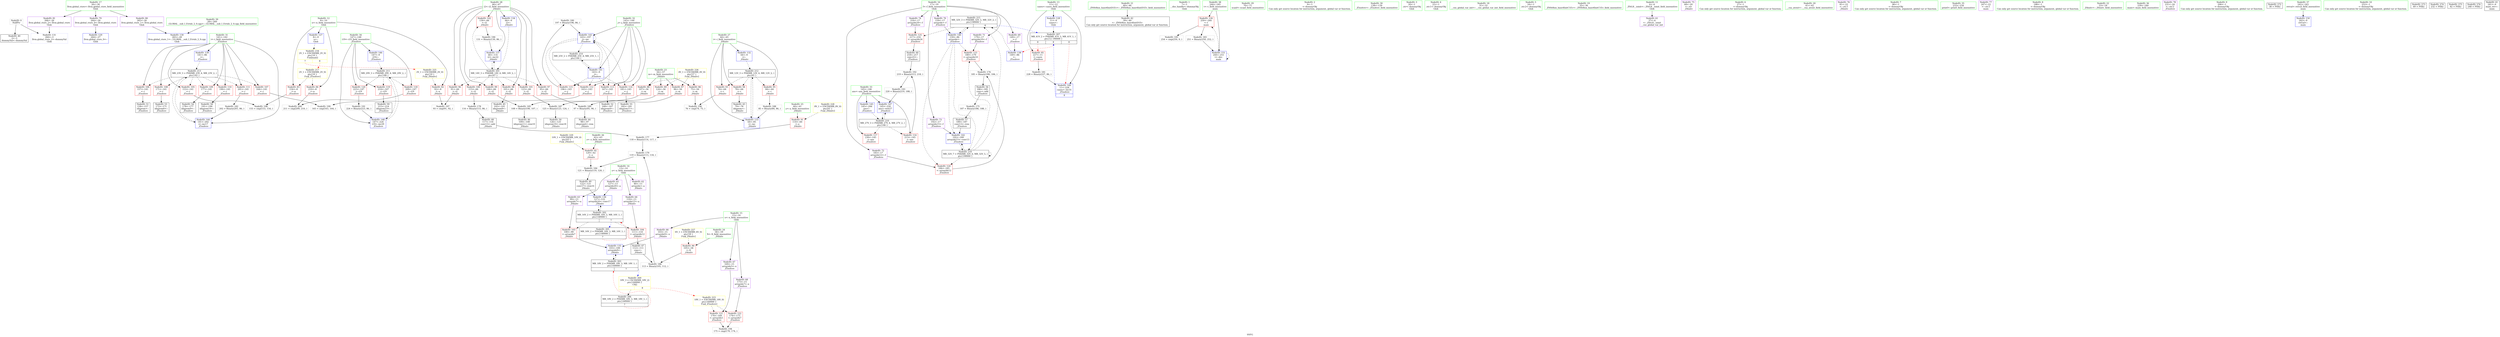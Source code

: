digraph "SVFG" {
	label="SVFG";

	Node0x5651b2cdbd80 [shape=record,color=grey,label="{NodeID: 0\nNullPtr}"];
	Node0x5651b2cdbd80 -> Node0x5651b2cf5a30[style=solid];
	Node0x5651b2cdbd80 -> Node0x5651b2cfc610[style=solid];
	Node0x5651b2cff030 [shape=record,color=grey,label="{NodeID: 180\n197 = Binary(196, 86, )\n}"];
	Node0x5651b2cff030 -> Node0x5651b2cfd000[style=solid];
	Node0x5651b2cf61e0 [shape=record,color=red,label="{NodeID: 97\n95\<--66\n\<--i2\n_Z4initv\n}"];
	Node0x5651b2cf61e0 -> Node0x5651b2cffdb0[style=solid];
	Node0x5651b2cf42e0 [shape=record,color=green,label="{NodeID: 14\n13\<--14\na\<--a_field_insensitive\nGlob }"];
	Node0x5651b2cf42e0 -> Node0x5651b2cf7c90[style=solid];
	Node0x5651b2cf42e0 -> Node0x5651b2cf7d60[style=solid];
	Node0x5651b2cf42e0 -> Node0x5651b2cf7e30[style=solid];
	Node0x5651b2cf42e0 -> Node0x5651b2cf7f00[style=solid];
	Node0x5651b2cf9c80 [shape=record,color=grey,label="{NodeID: 194\n175 = cmp(170, 174, )\n}"];
	Node0x5651b2cf6d40 [shape=record,color=red,label="{NodeID: 111\n201\<--141\n\<--i\n_Z5solvev\n}"];
	Node0x5651b2cf6d40 -> Node0x5651b2cff330[style=solid];
	Node0x5651b2cf4f80 [shape=record,color=green,label="{NodeID: 28\n66\<--67\ni2\<--i2_field_insensitive\n_Z4initv\n}"];
	Node0x5651b2cf4f80 -> Node0x5651b2cf6110[style=solid];
	Node0x5651b2cf4f80 -> Node0x5651b2cf61e0[style=solid];
	Node0x5651b2cf4f80 -> Node0x5651b2cf62b0[style=solid];
	Node0x5651b2cf4f80 -> Node0x5651b2cf6380[style=solid];
	Node0x5651b2cf4f80 -> Node0x5651b2cf6450[style=solid];
	Node0x5651b2cf4f80 -> Node0x5651b2cf6520[style=solid];
	Node0x5651b2cf4f80 -> Node0x5651b2cf65f0[style=solid];
	Node0x5651b2cf4f80 -> Node0x5651b2cfc8b0[style=solid];
	Node0x5651b2cf4f80 -> Node0x5651b2cfcb20[style=solid];
	Node0x5651b2cfc070 [shape=record,color=red,label="{NodeID: 125\n217\<--216\n\<--arrayidx24\n_Z5solvev\n}"];
	Node0x5651b2cfc070 -> Node0x5651b2cf7af0[style=solid];
	Node0x5651b2cf5c00 [shape=record,color=black,label="{NodeID: 42\n39\<--40\n\<--_ZNSt8ios_base4InitD1Ev\nCan only get source location for instruction, argument, global var or function.}"];
	Node0x5651b2cfccc0 [shape=record,color=blue,label="{NodeID: 139\n141\<--86\ni\<--\n_Z5solvev\n}"];
	Node0x5651b2cfccc0 -> Node0x5651b2d0c6d0[style=dashed];
	Node0x5651b2cf77b0 [shape=record,color=black,label="{NodeID: 56\n186\<--185\nconv\<--add\n_Z5solvev\n}"];
	Node0x5651b2cf77b0 -> Node0x5651b2cfe8b0[style=solid];
	Node0x5651b2cf8310 [shape=record,color=purple,label="{NodeID: 70\n159\<--17\narrayidx\<--f\n_Z5solvev\n}"];
	Node0x5651b2cf8310 -> Node0x5651b2cfcd90[style=solid];
	Node0x5651b2cf8f00 [shape=record,color=red,label="{NodeID: 84\n210\<--8\n\<--n\n_Z5solvev\n}"];
	Node0x5651b2cf8f00 -> Node0x5651b2cfa580[style=solid];
	Node0x5651b2cee310 [shape=record,color=green,label="{NodeID: 1\n7\<--1\n__dso_handle\<--dummyObj\nGlob }"];
	Node0x5651b2cff1b0 [shape=record,color=grey,label="{NodeID: 181\n228 = Binary(227, 86, )\n}"];
	Node0x5651b2cff1b0 -> Node0x5651b2cfd4e0[style=solid];
	Node0x5651b2cf62b0 [shape=record,color=red,label="{NodeID: 98\n101\<--66\n\<--i2\n_Z4initv\n}"];
	Node0x5651b2cf62b0 -> Node0x5651b2cf5ea0[style=solid];
	Node0x5651b2cf4370 [shape=record,color=green,label="{NodeID: 15\n15\<--16\nx\<--x_field_insensitive\nGlob }"];
	Node0x5651b2cf4370 -> Node0x5651b2cf7fd0[style=solid];
	Node0x5651b2cf4370 -> Node0x5651b2cf80a0[style=solid];
	Node0x5651b2cf4370 -> Node0x5651b2cf8170[style=solid];
	Node0x5651b2cf9e00 [shape=record,color=grey,label="{NodeID: 195\n254 = cmp(250, 9, )\n}"];
	Node0x5651b2cf6e10 [shape=record,color=red,label="{NodeID: 112\n163\<--143\n\<--j\n_Z5solvev\n}"];
	Node0x5651b2cf6e10 -> Node0x5651b2cfa400[style=solid];
	Node0x5651b2cf5050 [shape=record,color=green,label="{NodeID: 29\n70\<--71\nscanf\<--scanf_field_insensitive\n}"];
	Node0x5651b2cfc140 [shape=record,color=red,label="{NodeID: 126\n250\<--244\n\<--t\nmain\n}"];
	Node0x5651b2cfc140 -> Node0x5651b2cff4b0[style=solid];
	Node0x5651b2cfc140 -> Node0x5651b2cf9e00[style=solid];
	Node0x5651b2cf5d00 [shape=record,color=black,label="{NodeID: 43\n79\<--78\nidxprom\<--\n_Z4initv\n}"];
	Node0x5651b2d0ea50 [shape=record,color=yellow,style=double,label="{NodeID: 223\n18V_1 = ENCHI(MR_18V_0)\npts\{160000 \}\nFun[_Z5solvev]}"];
	Node0x5651b2d0ea50 -> Node0x5651b2cfbd30[style=dashed];
	Node0x5651b2d0ea50 -> Node0x5651b2cfbe00[style=dashed];
	Node0x5651b2cfcd90 [shape=record,color=blue,label="{NodeID: 140\n159\<--86\narrayidx\<--\n_Z5solvev\n}"];
	Node0x5651b2cfcd90 -> Node0x5651b2cfbed0[style=dashed];
	Node0x5651b2cfcd90 -> Node0x5651b2cfbfa0[style=dashed];
	Node0x5651b2cfcd90 -> Node0x5651b2cfcf30[style=dashed];
	Node0x5651b2cfcd90 -> Node0x5651b2d0d0d0[style=dashed];
	Node0x5651b2cfcd90 -> Node0x5651b2d0d5d0[style=dashed];
	Node0x5651b2cf7880 [shape=record,color=black,label="{NodeID: 57\n189\<--187\nconv13\<--rem\n_Z5solvev\n}"];
	Node0x5651b2cf7880 -> Node0x5651b2cfcf30[style=solid];
	Node0x5651b2cf83e0 [shape=record,color=purple,label="{NodeID: 71\n179\<--17\narrayidx10\<--f\n_Z5solvev\n}"];
	Node0x5651b2cf83e0 -> Node0x5651b2cfbed0[style=solid];
	Node0x5651b2cf8fd0 [shape=record,color=red,label="{NodeID: 85\n227\<--11\n\<--cases\n_Z5solvev\n}"];
	Node0x5651b2cf8fd0 -> Node0x5651b2cff1b0[style=solid];
	Node0x5651b2ced030 [shape=record,color=green,label="{NodeID: 2\n9\<--1\n\<--dummyObj\nCan only get source location for instruction, argument, global var or function.}"];
	Node0x5651b2cff330 [shape=record,color=grey,label="{NodeID: 182\n202 = Binary(201, 86, )\n}"];
	Node0x5651b2cff330 -> Node0x5651b2cfd0d0[style=solid];
	Node0x5651b2cf6380 [shape=record,color=red,label="{NodeID: 99\n106\<--66\n\<--i2\n_Z4initv\n}"];
	Node0x5651b2cf6380 -> Node0x5651b2cff7b0[style=solid];
	Node0x5651b2cf4470 [shape=record,color=green,label="{NodeID: 16\n17\<--19\nf\<--f_field_insensitive\nGlob }"];
	Node0x5651b2cf4470 -> Node0x5651b2cf8240[style=solid];
	Node0x5651b2cf4470 -> Node0x5651b2cf8310[style=solid];
	Node0x5651b2cf4470 -> Node0x5651b2cf83e0[style=solid];
	Node0x5651b2cf4470 -> Node0x5651b2cf84b0[style=solid];
	Node0x5651b2cf4470 -> Node0x5651b2cf8580[style=solid];
	Node0x5651b2cf4470 -> Node0x5651b2cf8650[style=solid];
	Node0x5651b2cf9f80 [shape=record,color=grey,label="{NodeID: 196\n76 = cmp(74, 75, )\n}"];
	Node0x5651b2cf6ee0 [shape=record,color=red,label="{NodeID: 113\n167\<--143\n\<--j\n_Z5solvev\n}"];
	Node0x5651b2cf6ee0 -> Node0x5651b2cf7470[style=solid];
	Node0x5651b2cf5150 [shape=record,color=green,label="{NodeID: 30\n138\<--139\n_Z5solvev\<--_Z5solvev_field_insensitive\n}"];
	Node0x5651b2d0b7d0 [shape=record,color=black,label="{NodeID: 210\nMR_27V_3 = PHI(MR_27V_4, MR_27V_2, )\npts\{146 \}\n}"];
	Node0x5651b2d0b7d0 -> Node0x5651b2cfb920[style=dashed];
	Node0x5651b2d0b7d0 -> Node0x5651b2cfb9f0[style=dashed];
	Node0x5651b2d0b7d0 -> Node0x5651b2cfd340[style=dashed];
	Node0x5651b2cfc210 [shape=record,color=blue,label="{NodeID: 127\n8\<--9\nn\<--\nGlob }"];
	Node0x5651b2cfc210 -> Node0x5651b2d0fc30[style=dashed];
	Node0x5651b2cf5dd0 [shape=record,color=black,label="{NodeID: 44\n98\<--97\nidxprom6\<--rem\n_Z4initv\n}"];
	Node0x5651b2cfce60 [shape=record,color=blue,label="{NodeID: 141\n143\<--9\nj\<--\n_Z5solvev\n}"];
	Node0x5651b2cfce60 -> Node0x5651b2cf6e10[style=dashed];
	Node0x5651b2cfce60 -> Node0x5651b2cf6ee0[style=dashed];
	Node0x5651b2cfce60 -> Node0x5651b2cf6fb0[style=dashed];
	Node0x5651b2cfce60 -> Node0x5651b2cf7080[style=dashed];
	Node0x5651b2cfce60 -> Node0x5651b2cfd000[style=dashed];
	Node0x5651b2cfce60 -> Node0x5651b2d0cbd0[style=dashed];
	Node0x5651b2cf7950 [shape=record,color=black,label="{NodeID: 58\n191\<--190\nidxprom14\<--\n_Z5solvev\n}"];
	Node0x5651b2cf84b0 [shape=record,color=purple,label="{NodeID: 72\n183\<--17\narrayidx12\<--f\n_Z5solvev\n}"];
	Node0x5651b2cf84b0 -> Node0x5651b2cfbfa0[style=solid];
	Node0x5651b2cf90a0 [shape=record,color=red,label="{NodeID: 86\n75\<--56\n\<--m\n_Z4initv\n}"];
	Node0x5651b2cf90a0 -> Node0x5651b2cf9f80[style=solid];
	Node0x5651b2cf34b0 [shape=record,color=green,label="{NodeID: 3\n20\<--1\n.str\<--dummyObj\nGlob }"];
	Node0x5651b2cff4b0 [shape=record,color=grey,label="{NodeID: 183\n251 = Binary(250, 252, )\n}"];
	Node0x5651b2cff4b0 -> Node0x5651b2cfd680[style=solid];
	Node0x5651b2cf6450 [shape=record,color=red,label="{NodeID: 100\n115\<--66\n\<--i2\n_Z4initv\n}"];
	Node0x5651b2cf6450 -> Node0x5651b2cfed30[style=solid];
	Node0x5651b2cf4570 [shape=record,color=green,label="{NodeID: 17\n26\<--30\nllvm.global_ctors\<--llvm.global_ctors_field_insensitive\nGlob }"];
	Node0x5651b2cf4570 -> Node0x5651b2cf8a60[style=solid];
	Node0x5651b2cf4570 -> Node0x5651b2cf8b60[style=solid];
	Node0x5651b2cf4570 -> Node0x5651b2cf8c60[style=solid];
	Node0x5651b2cfa100 [shape=record,color=grey,label="{NodeID: 197\n93 = cmp(91, 92, )\n}"];
	Node0x5651b2cf6fb0 [shape=record,color=red,label="{NodeID: 114\n181\<--143\n\<--j\n_Z5solvev\n}"];
	Node0x5651b2cf6fb0 -> Node0x5651b2cf76e0[style=solid];
	Node0x5651b2cf5250 [shape=record,color=green,label="{NodeID: 31\n141\<--142\ni\<--i_field_insensitive\n_Z5solvev\n}"];
	Node0x5651b2cf5250 -> Node0x5651b2cf6860[style=solid];
	Node0x5651b2cf5250 -> Node0x5651b2cf6930[style=solid];
	Node0x5651b2cf5250 -> Node0x5651b2cf6a00[style=solid];
	Node0x5651b2cf5250 -> Node0x5651b2cf6ad0[style=solid];
	Node0x5651b2cf5250 -> Node0x5651b2cf6ba0[style=solid];
	Node0x5651b2cf5250 -> Node0x5651b2cf6c70[style=solid];
	Node0x5651b2cf5250 -> Node0x5651b2cf6d40[style=solid];
	Node0x5651b2cf5250 -> Node0x5651b2cfccc0[style=solid];
	Node0x5651b2cf5250 -> Node0x5651b2cfd0d0[style=solid];
	Node0x5651b2d0bcd0 [shape=record,color=black,label="{NodeID: 211\nMR_29V_3 = PHI(MR_29V_4, MR_29V_2, )\npts\{148 \}\n}"];
	Node0x5651b2d0bcd0 -> Node0x5651b2cfbac0[style=dashed];
	Node0x5651b2d0bcd0 -> Node0x5651b2cfbb90[style=dashed];
	Node0x5651b2d0bcd0 -> Node0x5651b2cfbc60[style=dashed];
	Node0x5651b2d0bcd0 -> Node0x5651b2cfd410[style=dashed];
	Node0x5651b2cfc310 [shape=record,color=blue,label="{NodeID: 128\n11\<--9\ncases\<--\nGlob }"];
	Node0x5651b2cfc310 -> Node0x5651b2d0a8a0[style=dashed];
	Node0x5651b2cf5ea0 [shape=record,color=black,label="{NodeID: 45\n102\<--101\nidxprom8\<--\n_Z4initv\n}"];
	Node0x5651b2d0ec10 [shape=record,color=yellow,style=double,label="{NodeID: 225\n2V_1 = ENCHI(MR_2V_0)\npts\{10 \}\nFun[_Z4initv]}"];
	Node0x5651b2d0ec10 -> Node0x5651b2cf8d60[style=dashed];
	Node0x5651b2cfcf30 [shape=record,color=blue,label="{NodeID: 142\n192\<--189\narrayidx15\<--conv13\n_Z5solvev\n}"];
	Node0x5651b2cfcf30 -> Node0x5651b2d0d5d0[style=dashed];
	Node0x5651b2cf7a20 [shape=record,color=black,label="{NodeID: 59\n215\<--214\nidxprom23\<--\n_Z5solvev\n}"];
	Node0x5651b2cf8580 [shape=record,color=purple,label="{NodeID: 73\n192\<--17\narrayidx15\<--f\n_Z5solvev\n}"];
	Node0x5651b2cf8580 -> Node0x5651b2cfcf30[style=solid];
	Node0x5651b2cf9170 [shape=record,color=red,label="{NodeID: 87\n96\<--56\n\<--m\n_Z4initv\n}"];
	Node0x5651b2cf9170 -> Node0x5651b2cffdb0[style=solid];
	Node0x5651b2cf3540 [shape=record,color=green,label="{NodeID: 4\n22\<--1\n.str.1\<--dummyObj\nGlob }"];
	Node0x5651b2cff630 [shape=record,color=grey,label="{NodeID: 184\n121 = Binary(119, 120, )\n}"];
	Node0x5651b2cff630 -> Node0x5651b2cf7200[style=solid];
	Node0x5651b2cf6520 [shape=record,color=red,label="{NodeID: 101\n123\<--66\n\<--i2\n_Z4initv\n}"];
	Node0x5651b2cf6520 -> Node0x5651b2cffab0[style=solid];
	Node0x5651b2cf4670 [shape=record,color=green,label="{NodeID: 18\n31\<--32\n__cxx_global_var_init\<--__cxx_global_var_init_field_insensitive\n}"];
	Node0x5651b2cfa280 [shape=record,color=grey,label="{NodeID: 198\n155 = cmp(153, 154, )\n}"];
	Node0x5651b2cf7080 [shape=record,color=red,label="{NodeID: 115\n196\<--143\n\<--j\n_Z5solvev\n}"];
	Node0x5651b2cf7080 -> Node0x5651b2cff030[style=solid];
	Node0x5651b2cf5320 [shape=record,color=green,label="{NodeID: 32\n143\<--144\nj\<--j_field_insensitive\n_Z5solvev\n}"];
	Node0x5651b2cf5320 -> Node0x5651b2cf6e10[style=solid];
	Node0x5651b2cf5320 -> Node0x5651b2cf6ee0[style=solid];
	Node0x5651b2cf5320 -> Node0x5651b2cf6fb0[style=solid];
	Node0x5651b2cf5320 -> Node0x5651b2cf7080[style=solid];
	Node0x5651b2cf5320 -> Node0x5651b2cfce60[style=solid];
	Node0x5651b2cf5320 -> Node0x5651b2cfd000[style=solid];
	Node0x5651b2d0c1d0 [shape=record,color=black,label="{NodeID: 212\nMR_12V_3 = PHI(MR_12V_4, MR_12V_2, )\npts\{65 \}\n}"];
	Node0x5651b2d0c1d0 -> Node0x5651b2cf9650[style=dashed];
	Node0x5651b2d0c1d0 -> Node0x5651b2cf9720[style=dashed];
	Node0x5651b2d0c1d0 -> Node0x5651b2cf97f0[style=dashed];
	Node0x5651b2d0c1d0 -> Node0x5651b2cfc7e0[style=dashed];
	Node0x5651b2cfc410 [shape=record,color=blue,label="{NodeID: 129\n264\<--27\nllvm.global_ctors_0\<--\nGlob }"];
	Node0x5651b2cf5f70 [shape=record,color=black,label="{NodeID: 46\n109\<--108\nidxprom11\<--rem10\n_Z4initv\n}"];
	Node0x5651b2d0ed20 [shape=record,color=yellow,style=double,label="{NodeID: 226\n4V_1 = ENCHI(MR_4V_0)\npts\{57 \}\nFun[_Z4initv]}"];
	Node0x5651b2d0ed20 -> Node0x5651b2cf90a0[style=dashed];
	Node0x5651b2d0ed20 -> Node0x5651b2cf9170[style=dashed];
	Node0x5651b2d0ed20 -> Node0x5651b2cf9240[style=dashed];
	Node0x5651b2d0ed20 -> Node0x5651b2cf9310[style=dashed];
	Node0x5651b2cfd000 [shape=record,color=blue,label="{NodeID: 143\n143\<--197\nj\<--inc\n_Z5solvev\n}"];
	Node0x5651b2cfd000 -> Node0x5651b2cf6e10[style=dashed];
	Node0x5651b2cfd000 -> Node0x5651b2cf6ee0[style=dashed];
	Node0x5651b2cfd000 -> Node0x5651b2cf6fb0[style=dashed];
	Node0x5651b2cfd000 -> Node0x5651b2cf7080[style=dashed];
	Node0x5651b2cfd000 -> Node0x5651b2cfd000[style=dashed];
	Node0x5651b2cfd000 -> Node0x5651b2d0cbd0[style=dashed];
	Node0x5651b2cf7af0 [shape=record,color=black,label="{NodeID: 60\n218\<--217\nconv25\<--\n_Z5solvev\n}"];
	Node0x5651b2cf7af0 -> Node0x5651b2cf9980[style=solid];
	Node0x5651b2cf8650 [shape=record,color=purple,label="{NodeID: 74\n216\<--17\narrayidx24\<--f\n_Z5solvev\n}"];
	Node0x5651b2cf8650 -> Node0x5651b2cfc070[style=solid];
	Node0x5651b2cf9240 [shape=record,color=red,label="{NodeID: 88\n107\<--56\n\<--m\n_Z4initv\n}"];
	Node0x5651b2cf9240 -> Node0x5651b2cff7b0[style=solid];
	Node0x5651b2cf35d0 [shape=record,color=green,label="{NodeID: 5\n24\<--1\n.str.2\<--dummyObj\nGlob }"];
	Node0x5651b2cff7b0 [shape=record,color=grey,label="{NodeID: 185\n108 = Binary(106, 107, )\n}"];
	Node0x5651b2cff7b0 -> Node0x5651b2cf5f70[style=solid];
	Node0x5651b2cf65f0 [shape=record,color=red,label="{NodeID: 102\n130\<--66\n\<--i2\n_Z4initv\n}"];
	Node0x5651b2cf65f0 -> Node0x5651b2cfff30[style=solid];
	Node0x5651b2cf4770 [shape=record,color=green,label="{NodeID: 19\n35\<--36\n_ZNSt8ios_base4InitC1Ev\<--_ZNSt8ios_base4InitC1Ev_field_insensitive\n}"];
	Node0x5651b2cfa400 [shape=record,color=grey,label="{NodeID: 199\n165 = cmp(163, 164, )\n}"];
	Node0x5651b2cfb920 [shape=record,color=red,label="{NodeID: 116\n213\<--145\n\<--ans\n_Z5solvev\n}"];
	Node0x5651b2cfb920 -> Node0x5651b2cf9980[style=solid];
	Node0x5651b2cf53f0 [shape=record,color=green,label="{NodeID: 33\n145\<--146\nans\<--ans_field_insensitive\n_Z5solvev\n}"];
	Node0x5651b2cf53f0 -> Node0x5651b2cfb920[style=solid];
	Node0x5651b2cf53f0 -> Node0x5651b2cfb9f0[style=solid];
	Node0x5651b2cf53f0 -> Node0x5651b2cfd1a0[style=solid];
	Node0x5651b2cf53f0 -> Node0x5651b2cfd340[style=solid];
	Node0x5651b2d0c6d0 [shape=record,color=black,label="{NodeID: 213\nMR_23V_3 = PHI(MR_23V_4, MR_23V_2, )\npts\{142 \}\n}"];
	Node0x5651b2d0c6d0 -> Node0x5651b2cf6860[style=dashed];
	Node0x5651b2d0c6d0 -> Node0x5651b2cf6930[style=dashed];
	Node0x5651b2d0c6d0 -> Node0x5651b2cf6a00[style=dashed];
	Node0x5651b2d0c6d0 -> Node0x5651b2cf6ad0[style=dashed];
	Node0x5651b2d0c6d0 -> Node0x5651b2cf6ba0[style=dashed];
	Node0x5651b2d0c6d0 -> Node0x5651b2cf6c70[style=dashed];
	Node0x5651b2d0c6d0 -> Node0x5651b2cf6d40[style=dashed];
	Node0x5651b2d0c6d0 -> Node0x5651b2cfd0d0[style=dashed];
	Node0x5651b2cfc510 [shape=record,color=blue,label="{NodeID: 130\n265\<--28\nllvm.global_ctors_1\<--_GLOBAL__sub_I_Etrnls_2_0.cpp\nGlob }"];
	Node0x5651b2cf6040 [shape=record,color=black,label="{NodeID: 47\n112\<--111\nconv\<--\n_Z4initv\n}"];
	Node0x5651b2cf6040 -> Node0x5651b2cff930[style=solid];
	Node0x5651b2d0ee00 [shape=record,color=yellow,style=double,label="{NodeID: 227\n6V_1 = ENCHI(MR_6V_0)\npts\{59 \}\nFun[_Z4initv]}"];
	Node0x5651b2d0ee00 -> Node0x5651b2cf93e0[style=dashed];
	Node0x5651b2cfd0d0 [shape=record,color=blue,label="{NodeID: 144\n141\<--202\ni\<--inc17\n_Z5solvev\n}"];
	Node0x5651b2cfd0d0 -> Node0x5651b2d0c6d0[style=dashed];
	Node0x5651b2cf7bc0 [shape=record,color=purple,label="{NodeID: 61\n37\<--4\n\<--_ZStL8__ioinit\n__cxx_global_var_init\n}"];
	Node0x5651b2cf8720 [shape=record,color=purple,label="{NodeID: 75\n68\<--20\n\<--.str\n_Z4initv\n}"];
	Node0x5651b2cf9310 [shape=record,color=red,label="{NodeID: 89\n124\<--56\n\<--m\n_Z4initv\n}"];
	Node0x5651b2cf9310 -> Node0x5651b2cffab0[style=solid];
	Node0x5651b2cf3e60 [shape=record,color=green,label="{NodeID: 6\n27\<--1\n\<--dummyObj\nCan only get source location for instruction, argument, global var or function.}"];
	Node0x5651b2d12710 [shape=record,color=yellow,style=double,label="{NodeID: 269\n18V_3 = CSCHI(MR_18V_2)\npts\{160000 \}\nCS[]|{|<s1>8}}"];
	Node0x5651b2d12710 -> Node0x5651b2d0a3a0[style=dashed];
	Node0x5651b2d12710:s1 -> Node0x5651b2d0ea50[style=dashed,color=red];
	Node0x5651b2cff930 [shape=record,color=grey,label="{NodeID: 186\n113 = Binary(105, 112, )\n}"];
	Node0x5651b2cff930 -> Node0x5651b2cfeeb0[style=solid];
	Node0x5651b2cf66c0 [shape=record,color=red,label="{NodeID: 103\n100\<--99\n\<--arrayidx7\n_Z4initv\n}"];
	Node0x5651b2cf66c0 -> Node0x5651b2cfc980[style=solid];
	Node0x5651b2cf4870 [shape=record,color=green,label="{NodeID: 20\n41\<--42\n__cxa_atexit\<--__cxa_atexit_field_insensitive\n}"];
	Node0x5651b2cfa580 [shape=record,color=grey,label="{NodeID: 200\n211 = cmp(209, 210, )\n}"];
	Node0x5651b2cfb9f0 [shape=record,color=red,label="{NodeID: 117\n230\<--145\n\<--ans\n_Z5solvev\n}"];
	Node0x5651b2cf54c0 [shape=record,color=green,label="{NodeID: 34\n147\<--148\ni19\<--i19_field_insensitive\n_Z5solvev\n}"];
	Node0x5651b2cf54c0 -> Node0x5651b2cfbac0[style=solid];
	Node0x5651b2cf54c0 -> Node0x5651b2cfbb90[style=solid];
	Node0x5651b2cf54c0 -> Node0x5651b2cfbc60[style=solid];
	Node0x5651b2cf54c0 -> Node0x5651b2cfd270[style=solid];
	Node0x5651b2cf54c0 -> Node0x5651b2cfd410[style=solid];
	Node0x5651b2d0cbd0 [shape=record,color=black,label="{NodeID: 214\nMR_25V_2 = PHI(MR_25V_4, MR_25V_1, )\npts\{144 \}\n}"];
	Node0x5651b2d0cbd0 -> Node0x5651b2cfce60[style=dashed];
	Node0x5651b2cfc610 [shape=record,color=blue, style = dotted,label="{NodeID: 131\n266\<--3\nllvm.global_ctors_2\<--dummyVal\nGlob }"];
	Node0x5651b2cf7130 [shape=record,color=black,label="{NodeID: 48\n117\<--116\nconv13\<--add\n_Z4initv\n}"];
	Node0x5651b2cf7130 -> Node0x5651b2cfebb0[style=solid];
	Node0x5651b2d0eee0 [shape=record,color=yellow,style=double,label="{NodeID: 228\n8V_1 = ENCHI(MR_8V_0)\npts\{61 \}\nFun[_Z4initv]}"];
	Node0x5651b2d0eee0 -> Node0x5651b2cf94b0[style=dashed];
	Node0x5651b2cfd1a0 [shape=record,color=blue,label="{NodeID: 145\n145\<--206\nans\<--\n_Z5solvev\n}"];
	Node0x5651b2cfd1a0 -> Node0x5651b2d0b7d0[style=dashed];
	Node0x5651b2cf7c90 [shape=record,color=purple,label="{NodeID: 62\n80\<--13\narrayidx\<--a\n_Z4initv\n}"];
	Node0x5651b2cf87f0 [shape=record,color=purple,label="{NodeID: 76\n81\<--22\n\<--.str.1\n_Z4initv\n}"];
	Node0x5651b2cf93e0 [shape=record,color=red,label="{NodeID: 90\n105\<--58\n\<--X\n_Z4initv\n}"];
	Node0x5651b2cf93e0 -> Node0x5651b2cff930[style=solid];
	Node0x5651b2cf3ef0 [shape=record,color=green,label="{NodeID: 7\n86\<--1\n\<--dummyObj\nCan only get source location for instruction, argument, global var or function.}"];
	Node0x5651b2cffab0 [shape=record,color=grey,label="{NodeID: 187\n125 = Binary(123, 124, )\n}"];
	Node0x5651b2cffab0 -> Node0x5651b2cf72d0[style=solid];
	Node0x5651b2cf6790 [shape=record,color=red,label="{NodeID: 104\n111\<--110\n\<--arrayidx12\n_Z4initv\n}"];
	Node0x5651b2cf6790 -> Node0x5651b2cf6040[style=solid];
	Node0x5651b2cf4970 [shape=record,color=green,label="{NodeID: 21\n40\<--46\n_ZNSt8ios_base4InitD1Ev\<--_ZNSt8ios_base4InitD1Ev_field_insensitive\n}"];
	Node0x5651b2cf4970 -> Node0x5651b2cf5c00[style=solid];
	Node0x5651b2d08aa0 [shape=record,color=black,label="{NodeID: 201\nMR_14V_3 = PHI(MR_14V_4, MR_14V_2, )\npts\{67 \}\n}"];
	Node0x5651b2d08aa0 -> Node0x5651b2cf6110[style=dashed];
	Node0x5651b2d08aa0 -> Node0x5651b2cf61e0[style=dashed];
	Node0x5651b2d08aa0 -> Node0x5651b2cf62b0[style=dashed];
	Node0x5651b2d08aa0 -> Node0x5651b2cf6380[style=dashed];
	Node0x5651b2d08aa0 -> Node0x5651b2cf6450[style=dashed];
	Node0x5651b2d08aa0 -> Node0x5651b2cf6520[style=dashed];
	Node0x5651b2d08aa0 -> Node0x5651b2cf65f0[style=dashed];
	Node0x5651b2d08aa0 -> Node0x5651b2cfcb20[style=dashed];
	Node0x5651b2cfbac0 [shape=record,color=red,label="{NodeID: 118\n209\<--147\n\<--i19\n_Z5solvev\n}"];
	Node0x5651b2cfbac0 -> Node0x5651b2cfa580[style=solid];
	Node0x5651b2cf5590 [shape=record,color=green,label="{NodeID: 35\n233\<--234\nprintf\<--printf_field_insensitive\n}"];
	Node0x5651b2d0d0d0 [shape=record,color=black,label="{NodeID: 215\nMR_32V_3 = PHI(MR_32V_5, MR_32V_2, )\npts\{190000 \}\n|{|<s2>8}}"];
	Node0x5651b2d0d0d0 -> Node0x5651b2cfc070[style=dashed];
	Node0x5651b2d0d0d0 -> Node0x5651b2cfcd90[style=dashed];
	Node0x5651b2d0d0d0:s2 -> Node0x5651b2d0a8a0[style=dashed,color=blue];
	Node0x5651b2cfc710 [shape=record,color=blue,label="{NodeID: 132\n64\<--9\ni\<--\n_Z4initv\n}"];
	Node0x5651b2cfc710 -> Node0x5651b2d0c1d0[style=dashed];
	Node0x5651b2cf7200 [shape=record,color=black,label="{NodeID: 49\n122\<--121\nconv17\<--rem16\n_Z4initv\n}"];
	Node0x5651b2cf7200 -> Node0x5651b2cfca50[style=solid];
	Node0x5651b2d0f7d0 [shape=record,color=yellow,style=double,label="{NodeID: 229\n10V_1 = ENCHI(MR_10V_0)\npts\{63 \}\nFun[_Z4initv]}"];
	Node0x5651b2d0f7d0 -> Node0x5651b2cf9580[style=dashed];
	Node0x5651b2cfd270 [shape=record,color=blue,label="{NodeID: 146\n147\<--9\ni19\<--\n_Z5solvev\n}"];
	Node0x5651b2cfd270 -> Node0x5651b2d0bcd0[style=dashed];
	Node0x5651b2cf7d60 [shape=record,color=purple,label="{NodeID: 63\n99\<--13\narrayidx7\<--a\n_Z4initv\n}"];
	Node0x5651b2cf7d60 -> Node0x5651b2cf66c0[style=solid];
	Node0x5651b2cf88c0 [shape=record,color=purple,label="{NodeID: 77\n247\<--22\n\<--.str.1\nmain\n}"];
	Node0x5651b2cf94b0 [shape=record,color=red,label="{NodeID: 91\n114\<--60\n\<--y\n_Z4initv\n}"];
	Node0x5651b2cf94b0 -> Node0x5651b2cfebb0[style=solid];
	Node0x5651b2cf3f80 [shape=record,color=green,label="{NodeID: 8\n188\<--1\n\<--dummyObj\nCan only get source location for instruction, argument, global var or function.}"];
	Node0x5651b2cffc30 [shape=record,color=grey,label="{NodeID: 188\n85 = Binary(84, 86, )\n}"];
	Node0x5651b2cffc30 -> Node0x5651b2cfc7e0[style=solid];
	Node0x5651b2cf6860 [shape=record,color=red,label="{NodeID: 105\n153\<--141\n\<--i\n_Z5solvev\n}"];
	Node0x5651b2cf6860 -> Node0x5651b2cfa280[style=solid];
	Node0x5651b2cf4a70 [shape=record,color=green,label="{NodeID: 22\n53\<--54\n_Z4initv\<--_Z4initv_field_insensitive\n}"];
	Node0x5651b2d08fa0 [shape=record,color=black,label="{NodeID: 202\nMR_16V_2 = PHI(MR_16V_3, MR_16V_1, )\npts\{140000 \}\n|{|<s3>7}}"];
	Node0x5651b2d08fa0 -> Node0x5651b2cf66c0[style=dashed];
	Node0x5651b2d08fa0 -> Node0x5651b2cf6790[style=dashed];
	Node0x5651b2d08fa0 -> Node0x5651b2cfca50[style=dashed];
	Node0x5651b2d08fa0:s3 -> Node0x5651b2d09ea0[style=dashed,color=blue];
	Node0x5651b2cfbb90 [shape=record,color=red,label="{NodeID: 119\n214\<--147\n\<--i19\n_Z5solvev\n}"];
	Node0x5651b2cfbb90 -> Node0x5651b2cf7a20[style=solid];
	Node0x5651b2cf5690 [shape=record,color=green,label="{NodeID: 36\n239\<--240\nmain\<--main_field_insensitive\n}"];
	Node0x5651b2d0d5d0 [shape=record,color=black,label="{NodeID: 216\nMR_32V_7 = PHI(MR_32V_6, MR_32V_5, )\npts\{190000 \}\n}"];
	Node0x5651b2d0d5d0 -> Node0x5651b2cfbed0[style=dashed];
	Node0x5651b2d0d5d0 -> Node0x5651b2cfbfa0[style=dashed];
	Node0x5651b2d0d5d0 -> Node0x5651b2cfcf30[style=dashed];
	Node0x5651b2d0d5d0 -> Node0x5651b2d0d0d0[style=dashed];
	Node0x5651b2d0d5d0 -> Node0x5651b2d0d5d0[style=dashed];
	Node0x5651b2cfc7e0 [shape=record,color=blue,label="{NodeID: 133\n64\<--85\ni\<--inc\n_Z4initv\n}"];
	Node0x5651b2cfc7e0 -> Node0x5651b2d0c1d0[style=dashed];
	Node0x5651b2cf72d0 [shape=record,color=black,label="{NodeID: 50\n126\<--125\nidxprom19\<--rem18\n_Z4initv\n}"];
	Node0x5651b2cfd340 [shape=record,color=blue,label="{NodeID: 147\n145\<--220\nans\<--rem27\n_Z5solvev\n}"];
	Node0x5651b2cfd340 -> Node0x5651b2d0b7d0[style=dashed];
	Node0x5651b2cf7e30 [shape=record,color=purple,label="{NodeID: 64\n110\<--13\narrayidx12\<--a\n_Z4initv\n}"];
	Node0x5651b2cf7e30 -> Node0x5651b2cf6790[style=solid];
	Node0x5651b2cf8990 [shape=record,color=purple,label="{NodeID: 78\n231\<--24\n\<--.str.2\n_Z5solvev\n}"];
	Node0x5651b2cfe8b0 [shape=record,color=grey,label="{NodeID: 175\n187 = Binary(186, 188, )\n}"];
	Node0x5651b2cfe8b0 -> Node0x5651b2cf7880[style=solid];
	Node0x5651b2cf9580 [shape=record,color=red,label="{NodeID: 92\n120\<--62\n\<--z\n_Z4initv\n}"];
	Node0x5651b2cf9580 -> Node0x5651b2cff630[style=solid];
	Node0x5651b2cf4010 [shape=record,color=green,label="{NodeID: 9\n206\<--1\n\<--dummyObj\nCan only get source location for instruction, argument, global var or function.}"];
	Node0x5651b2aa7c10 [shape=record,color=black,label="{NodeID: 272\n38 = PHI()\n}"];
	Node0x5651b2cffdb0 [shape=record,color=grey,label="{NodeID: 189\n97 = Binary(95, 96, )\n}"];
	Node0x5651b2cffdb0 -> Node0x5651b2cf5dd0[style=solid];
	Node0x5651b2cf6930 [shape=record,color=red,label="{NodeID: 106\n157\<--141\n\<--i\n_Z5solvev\n}"];
	Node0x5651b2cf6930 -> Node0x5651b2cf73a0[style=solid];
	Node0x5651b2cf4b70 [shape=record,color=green,label="{NodeID: 23\n56\<--57\nm\<--m_field_insensitive\n_Z4initv\n}"];
	Node0x5651b2cf4b70 -> Node0x5651b2cf90a0[style=solid];
	Node0x5651b2cf4b70 -> Node0x5651b2cf9170[style=solid];
	Node0x5651b2cf4b70 -> Node0x5651b2cf9240[style=solid];
	Node0x5651b2cf4b70 -> Node0x5651b2cf9310[style=solid];
	Node0x5651b2d094a0 [shape=record,color=black,label="{NodeID: 203\nMR_18V_2 = PHI(MR_18V_3, MR_18V_1, )\npts\{160000 \}\n|{|<s1>7}}"];
	Node0x5651b2d094a0 -> Node0x5651b2cfc980[style=dashed];
	Node0x5651b2d094a0:s1 -> Node0x5651b2d12710[style=dashed,color=blue];
	Node0x5651b2cfbc60 [shape=record,color=red,label="{NodeID: 120\n223\<--147\n\<--i19\n_Z5solvev\n}"];
	Node0x5651b2cfbc60 -> Node0x5651b2d000b0[style=solid];
	Node0x5651b2cf5790 [shape=record,color=green,label="{NodeID: 37\n242\<--243\nretval\<--retval_field_insensitive\nmain\n}"];
	Node0x5651b2cf5790 -> Node0x5651b2cfd5b0[style=solid];
	Node0x5651b2d0dad0 [shape=record,color=yellow,style=double,label="{NodeID: 217\n2V_1 = ENCHI(MR_2V_0)\npts\{10 \}\nFun[_Z5solvev]}"];
	Node0x5651b2d0dad0 -> Node0x5651b2cf8e30[style=dashed];
	Node0x5651b2d0dad0 -> Node0x5651b2cf8f00[style=dashed];
	Node0x5651b2cfc8b0 [shape=record,color=blue,label="{NodeID: 134\n66\<--9\ni2\<--\n_Z4initv\n}"];
	Node0x5651b2cfc8b0 -> Node0x5651b2d08aa0[style=dashed];
	Node0x5651b2cf73a0 [shape=record,color=black,label="{NodeID: 51\n158\<--157\nidxprom\<--\n_Z5solvev\n}"];
	Node0x5651b2cfd410 [shape=record,color=blue,label="{NodeID: 148\n147\<--224\ni19\<--inc29\n_Z5solvev\n}"];
	Node0x5651b2cfd410 -> Node0x5651b2d0bcd0[style=dashed];
	Node0x5651b2cf7f00 [shape=record,color=purple,label="{NodeID: 65\n127\<--13\narrayidx20\<--a\n_Z4initv\n}"];
	Node0x5651b2cf7f00 -> Node0x5651b2cfca50[style=solid];
	Node0x5651b2cf8a60 [shape=record,color=purple,label="{NodeID: 79\n264\<--26\nllvm.global_ctors_0\<--llvm.global_ctors\nGlob }"];
	Node0x5651b2cf8a60 -> Node0x5651b2cfc410[style=solid];
	Node0x5651b2cfea30 [shape=record,color=grey,label="{NodeID: 176\n185 = Binary(180, 184, )\n}"];
	Node0x5651b2cfea30 -> Node0x5651b2cf77b0[style=solid];
	Node0x5651b2cf9650 [shape=record,color=red,label="{NodeID: 93\n74\<--64\n\<--i\n_Z4initv\n}"];
	Node0x5651b2cf9650 -> Node0x5651b2cf9f80[style=solid];
	Node0x5651b2cf40a0 [shape=record,color=green,label="{NodeID: 10\n252\<--1\n\<--dummyObj\nCan only get source location for instruction, argument, global var or function.}"];
	Node0x5651b2d1d7e0 [shape=record,color=black,label="{NodeID: 273\n69 = PHI()\n}"];
	Node0x5651b2cfff30 [shape=record,color=grey,label="{NodeID: 190\n131 = Binary(130, 86, )\n}"];
	Node0x5651b2cfff30 -> Node0x5651b2cfcb20[style=solid];
	Node0x5651b2cf6a00 [shape=record,color=red,label="{NodeID: 107\n164\<--141\n\<--i\n_Z5solvev\n}"];
	Node0x5651b2cf6a00 -> Node0x5651b2cfa400[style=solid];
	Node0x5651b2cf4c40 [shape=record,color=green,label="{NodeID: 24\n58\<--59\nX\<--X_field_insensitive\n_Z4initv\n}"];
	Node0x5651b2cf4c40 -> Node0x5651b2cf93e0[style=solid];
	Node0x5651b2cfbd30 [shape=record,color=red,label="{NodeID: 121\n170\<--169\n\<--arrayidx5\n_Z5solvev\n}"];
	Node0x5651b2cfbd30 -> Node0x5651b2cf9c80[style=solid];
	Node0x5651b2cf5860 [shape=record,color=green,label="{NodeID: 38\n244\<--245\nt\<--t_field_insensitive\nmain\n}"];
	Node0x5651b2cf5860 -> Node0x5651b2cfc140[style=solid];
	Node0x5651b2cf5860 -> Node0x5651b2cfd680[style=solid];
	Node0x5651b2cfc980 [shape=record,color=blue,label="{NodeID: 135\n103\<--100\narrayidx9\<--\n_Z4initv\n}"];
	Node0x5651b2cfc980 -> Node0x5651b2d094a0[style=dashed];
	Node0x5651b2cf7470 [shape=record,color=black,label="{NodeID: 52\n168\<--167\nidxprom4\<--\n_Z5solvev\n}"];
	Node0x5651b2cfd4e0 [shape=record,color=blue,label="{NodeID: 149\n11\<--228\ncases\<--inc31\n_Z5solvev\n|{<s0>8}}"];
	Node0x5651b2cfd4e0:s0 -> Node0x5651b2d0a8a0[style=dashed,color=blue];
	Node0x5651b2cf7fd0 [shape=record,color=purple,label="{NodeID: 66\n103\<--15\narrayidx9\<--x\n_Z4initv\n}"];
	Node0x5651b2cf7fd0 -> Node0x5651b2cfc980[style=solid];
	Node0x5651b2cf8b60 [shape=record,color=purple,label="{NodeID: 80\n265\<--26\nllvm.global_ctors_1\<--llvm.global_ctors\nGlob }"];
	Node0x5651b2cf8b60 -> Node0x5651b2cfc510[style=solid];
	Node0x5651b2cfebb0 [shape=record,color=grey,label="{NodeID: 177\n118 = Binary(114, 117, )\n}"];
	Node0x5651b2cfebb0 -> Node0x5651b2cfeeb0[style=solid];
	Node0x5651b2cf9720 [shape=record,color=red,label="{NodeID: 94\n78\<--64\n\<--i\n_Z4initv\n}"];
	Node0x5651b2cf9720 -> Node0x5651b2cf5d00[style=solid];
	Node0x5651b2cf4130 [shape=record,color=green,label="{NodeID: 11\n4\<--6\n_ZStL8__ioinit\<--_ZStL8__ioinit_field_insensitive\nGlob }"];
	Node0x5651b2cf4130 -> Node0x5651b2cf7bc0[style=solid];
	Node0x5651b2d1d8e0 [shape=record,color=black,label="{NodeID: 274\n232 = PHI()\n}"];
	Node0x5651b2d000b0 [shape=record,color=grey,label="{NodeID: 191\n224 = Binary(223, 86, )\n}"];
	Node0x5651b2d000b0 -> Node0x5651b2cfd410[style=solid];
	Node0x5651b2cf6ad0 [shape=record,color=red,label="{NodeID: 108\n171\<--141\n\<--i\n_Z5solvev\n}"];
	Node0x5651b2cf6ad0 -> Node0x5651b2cf7540[style=solid];
	Node0x5651b2cf4d10 [shape=record,color=green,label="{NodeID: 25\n60\<--61\ny\<--y_field_insensitive\n_Z4initv\n}"];
	Node0x5651b2cf4d10 -> Node0x5651b2cf94b0[style=solid];
	Node0x5651b2d09ea0 [shape=record,color=black,label="{NodeID: 205\nMR_16V_2 = PHI(MR_16V_3, MR_16V_1, )\npts\{140000 \}\n|{<s0>7}}"];
	Node0x5651b2d09ea0:s0 -> Node0x5651b2d08fa0[style=dashed,color=red];
	Node0x5651b2cfbe00 [shape=record,color=red,label="{NodeID: 122\n174\<--173\n\<--arrayidx7\n_Z5solvev\n}"];
	Node0x5651b2cfbe00 -> Node0x5651b2cf9c80[style=solid];
	Node0x5651b2cf5930 [shape=record,color=green,label="{NodeID: 39\n28\<--260\n_GLOBAL__sub_I_Etrnls_2_0.cpp\<--_GLOBAL__sub_I_Etrnls_2_0.cpp_field_insensitive\n}"];
	Node0x5651b2cf5930 -> Node0x5651b2cfc510[style=solid];
	Node0x5651b2cfca50 [shape=record,color=blue,label="{NodeID: 136\n127\<--122\narrayidx20\<--conv17\n_Z4initv\n}"];
	Node0x5651b2cfca50 -> Node0x5651b2d08fa0[style=dashed];
	Node0x5651b2cf7540 [shape=record,color=black,label="{NodeID: 53\n172\<--171\nidxprom6\<--\n_Z5solvev\n}"];
	Node0x5651b2cfd5b0 [shape=record,color=blue,label="{NodeID: 150\n242\<--9\nretval\<--\nmain\n}"];
	Node0x5651b2cf80a0 [shape=record,color=purple,label="{NodeID: 67\n169\<--15\narrayidx5\<--x\n_Z5solvev\n}"];
	Node0x5651b2cf80a0 -> Node0x5651b2cfbd30[style=solid];
	Node0x5651b2cf8c60 [shape=record,color=purple,label="{NodeID: 81\n266\<--26\nllvm.global_ctors_2\<--llvm.global_ctors\nGlob }"];
	Node0x5651b2cf8c60 -> Node0x5651b2cfc610[style=solid];
	Node0x5651b2cfed30 [shape=record,color=grey,label="{NodeID: 178\n116 = Binary(115, 86, )\n}"];
	Node0x5651b2cfed30 -> Node0x5651b2cf7130[style=solid];
	Node0x5651b2cf97f0 [shape=record,color=red,label="{NodeID: 95\n84\<--64\n\<--i\n_Z4initv\n}"];
	Node0x5651b2cf97f0 -> Node0x5651b2cffc30[style=solid];
	Node0x5651b2cf41c0 [shape=record,color=green,label="{NodeID: 12\n8\<--10\nn\<--n_field_insensitive\nGlob }"];
	Node0x5651b2cf41c0 -> Node0x5651b2cf8d60[style=solid];
	Node0x5651b2cf41c0 -> Node0x5651b2cf8e30[style=solid];
	Node0x5651b2cf41c0 -> Node0x5651b2cf8f00[style=solid];
	Node0x5651b2cf41c0 -> Node0x5651b2cfc210[style=solid];
	Node0x5651b2d1d9e0 [shape=record,color=black,label="{NodeID: 275\n82 = PHI()\n}"];
	Node0x5651b2cf9980 [shape=record,color=grey,label="{NodeID: 192\n219 = Binary(213, 218, )\n}"];
	Node0x5651b2cf9980 -> Node0x5651b2cf9b00[style=solid];
	Node0x5651b2cf6ba0 [shape=record,color=red,label="{NodeID: 109\n177\<--141\n\<--i\n_Z5solvev\n}"];
	Node0x5651b2cf6ba0 -> Node0x5651b2cf7610[style=solid];
	Node0x5651b2cf4de0 [shape=record,color=green,label="{NodeID: 26\n62\<--63\nz\<--z_field_insensitive\n_Z4initv\n}"];
	Node0x5651b2cf4de0 -> Node0x5651b2cf9580[style=solid];
	Node0x5651b2d0a3a0 [shape=record,color=black,label="{NodeID: 206\nMR_18V_2 = PHI(MR_18V_3, MR_18V_1, )\npts\{160000 \}\n|{<s0>7}}"];
	Node0x5651b2d0a3a0:s0 -> Node0x5651b2d094a0[style=dashed,color=red];
	Node0x5651b2cfbed0 [shape=record,color=red,label="{NodeID: 123\n180\<--179\n\<--arrayidx10\n_Z5solvev\n}"];
	Node0x5651b2cfbed0 -> Node0x5651b2cfea30[style=solid];
	Node0x5651b2cf5a30 [shape=record,color=black,label="{NodeID: 40\n2\<--3\ndummyVal\<--dummyVal\n}"];
	Node0x5651b2cfcb20 [shape=record,color=blue,label="{NodeID: 137\n66\<--131\ni2\<--inc22\n_Z4initv\n}"];
	Node0x5651b2cfcb20 -> Node0x5651b2d08aa0[style=dashed];
	Node0x5651b2cf7610 [shape=record,color=black,label="{NodeID: 54\n178\<--177\nidxprom9\<--\n_Z5solvev\n}"];
	Node0x5651b2d0fc30 [shape=record,color=yellow,style=double,label="{NodeID: 234\n2V_1 = ENCHI(MR_2V_0)\npts\{10 \}\nFun[main]|{<s0>7|<s1>8}}"];
	Node0x5651b2d0fc30:s0 -> Node0x5651b2d0ec10[style=dashed,color=red];
	Node0x5651b2d0fc30:s1 -> Node0x5651b2d0dad0[style=dashed,color=red];
	Node0x5651b2cfd680 [shape=record,color=blue,label="{NodeID: 151\n244\<--251\nt\<--dec\nmain\n}"];
	Node0x5651b2cfd680 -> Node0x5651b2cfc140[style=dashed];
	Node0x5651b2cfd680 -> Node0x5651b2cfd680[style=dashed];
	Node0x5651b2cf8170 [shape=record,color=purple,label="{NodeID: 68\n173\<--15\narrayidx7\<--x\n_Z5solvev\n}"];
	Node0x5651b2cf8170 -> Node0x5651b2cfbe00[style=solid];
	Node0x5651b2cf8d60 [shape=record,color=red,label="{NodeID: 82\n92\<--8\n\<--n\n_Z4initv\n}"];
	Node0x5651b2cf8d60 -> Node0x5651b2cfa100[style=solid];
	Node0x5651b2cfeeb0 [shape=record,color=grey,label="{NodeID: 179\n119 = Binary(113, 118, )\n}"];
	Node0x5651b2cfeeb0 -> Node0x5651b2cff630[style=solid];
	Node0x5651b2cf6110 [shape=record,color=red,label="{NodeID: 96\n91\<--66\n\<--i2\n_Z4initv\n}"];
	Node0x5651b2cf6110 -> Node0x5651b2cfa100[style=solid];
	Node0x5651b2cf4250 [shape=record,color=green,label="{NodeID: 13\n11\<--12\ncases\<--cases_field_insensitive\nGlob }"];
	Node0x5651b2cf4250 -> Node0x5651b2cf8fd0[style=solid];
	Node0x5651b2cf4250 -> Node0x5651b2cfc310[style=solid];
	Node0x5651b2cf4250 -> Node0x5651b2cfd4e0[style=solid];
	Node0x5651b2d1dae0 [shape=record,color=black,label="{NodeID: 276\n248 = PHI()\n}"];
	Node0x5651b2cf9b00 [shape=record,color=grey,label="{NodeID: 193\n220 = Binary(219, 188, )\n}"];
	Node0x5651b2cf9b00 -> Node0x5651b2cfd340[style=solid];
	Node0x5651b2cf6c70 [shape=record,color=red,label="{NodeID: 110\n190\<--141\n\<--i\n_Z5solvev\n}"];
	Node0x5651b2cf6c70 -> Node0x5651b2cf7950[style=solid];
	Node0x5651b2cf4eb0 [shape=record,color=green,label="{NodeID: 27\n64\<--65\ni\<--i_field_insensitive\n_Z4initv\n}"];
	Node0x5651b2cf4eb0 -> Node0x5651b2cf9650[style=solid];
	Node0x5651b2cf4eb0 -> Node0x5651b2cf9720[style=solid];
	Node0x5651b2cf4eb0 -> Node0x5651b2cf97f0[style=solid];
	Node0x5651b2cf4eb0 -> Node0x5651b2cfc710[style=solid];
	Node0x5651b2cf4eb0 -> Node0x5651b2cfc7e0[style=solid];
	Node0x5651b2d0a8a0 [shape=record,color=black,label="{NodeID: 207\nMR_41V_2 = PHI(MR_41V_3, MR_41V_1, )\npts\{12 190000 \}\n|{<s0>8|<s1>8|<s2>8}}"];
	Node0x5651b2d0a8a0:s0 -> Node0x5651b2cf8fd0[style=dashed,color=red];
	Node0x5651b2d0a8a0:s1 -> Node0x5651b2cfcbf0[style=dashed,color=red];
	Node0x5651b2d0a8a0:s2 -> Node0x5651b2cfd4e0[style=dashed,color=red];
	Node0x5651b2cfbfa0 [shape=record,color=red,label="{NodeID: 124\n184\<--183\n\<--arrayidx12\n_Z5solvev\n}"];
	Node0x5651b2cfbfa0 -> Node0x5651b2cfea30[style=solid];
	Node0x5651b2cf5b30 [shape=record,color=black,label="{NodeID: 41\n241\<--9\nmain_ret\<--\nmain\n}"];
	Node0x5651b2cfcbf0 [shape=record,color=blue,label="{NodeID: 138\n149\<--86\n\<--\n_Z5solvev\n}"];
	Node0x5651b2cfcbf0 -> Node0x5651b2d0d0d0[style=dashed];
	Node0x5651b2cf76e0 [shape=record,color=black,label="{NodeID: 55\n182\<--181\nidxprom11\<--\n_Z5solvev\n}"];
	Node0x5651b2cf8240 [shape=record,color=purple,label="{NodeID: 69\n149\<--17\n\<--f\n_Z5solvev\n}"];
	Node0x5651b2cf8240 -> Node0x5651b2cfcbf0[style=solid];
	Node0x5651b2cf8e30 [shape=record,color=red,label="{NodeID: 83\n154\<--8\n\<--n\n_Z5solvev\n}"];
	Node0x5651b2cf8e30 -> Node0x5651b2cfa280[style=solid];
}
